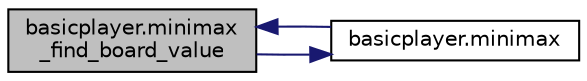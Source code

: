 digraph "basicplayer.minimax_find_board_value"
{
  edge [fontname="Helvetica",fontsize="10",labelfontname="Helvetica",labelfontsize="10"];
  node [fontname="Helvetica",fontsize="10",shape=record];
  rankdir="LR";
  Node1 [label="basicplayer.minimax\l_find_board_value",height=0.2,width=0.4,color="black", fillcolor="grey75", style="filled", fontcolor="black"];
  Node1 -> Node2 [color="midnightblue",fontsize="10",style="solid",fontname="Helvetica"];
  Node2 [label="basicplayer.minimax",height=0.2,width=0.4,color="black", fillcolor="white", style="filled",URL="$namespacebasicplayer.html#a030bbbbdb3c20ccc2984ee862cce6e0f"];
  Node2 -> Node1 [color="midnightblue",fontsize="10",style="solid",fontname="Helvetica"];
}
